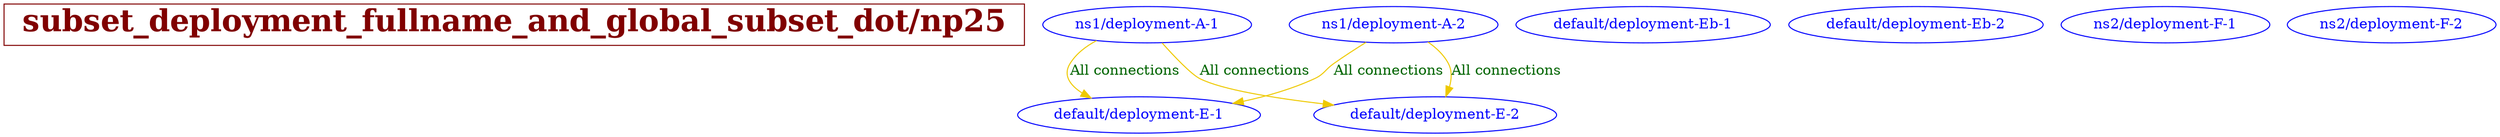 // The Connectivity Graph of np25
digraph {
	HEADER [shape="box" label=< <B>subset_deployment_fullname_and_global_subset_dot/np25</B> > fontsize=30 color=webmaroon fontcolor=webmaroon];
	"default/deployment-E-1" [label="default/deployment-E-1" color="blue" fontcolor="blue"]
	"default/deployment-E-2" [label="default/deployment-E-2" color="blue" fontcolor="blue"]
	"default/deployment-Eb-1" [label="default/deployment-Eb-1" color="blue" fontcolor="blue"]
	"default/deployment-Eb-2" [label="default/deployment-Eb-2" color="blue" fontcolor="blue"]
	"ns1/deployment-A-1" [label="ns1/deployment-A-1" color="blue" fontcolor="blue"]
	"ns1/deployment-A-2" [label="ns1/deployment-A-2" color="blue" fontcolor="blue"]
	"ns2/deployment-F-1" [label="ns2/deployment-F-1" color="blue" fontcolor="blue"]
	"ns2/deployment-F-2" [label="ns2/deployment-F-2" color="blue" fontcolor="blue"]
	"ns1/deployment-A-1" -> "default/deployment-E-1" [label="All connections" color="gold2" fontcolor="darkgreen"]
	"ns1/deployment-A-1" -> "default/deployment-E-2" [label="All connections" color="gold2" fontcolor="darkgreen"]
	"ns1/deployment-A-2" -> "default/deployment-E-1" [label="All connections" color="gold2" fontcolor="darkgreen"]
	"ns1/deployment-A-2" -> "default/deployment-E-2" [label="All connections" color="gold2" fontcolor="darkgreen"]
}


